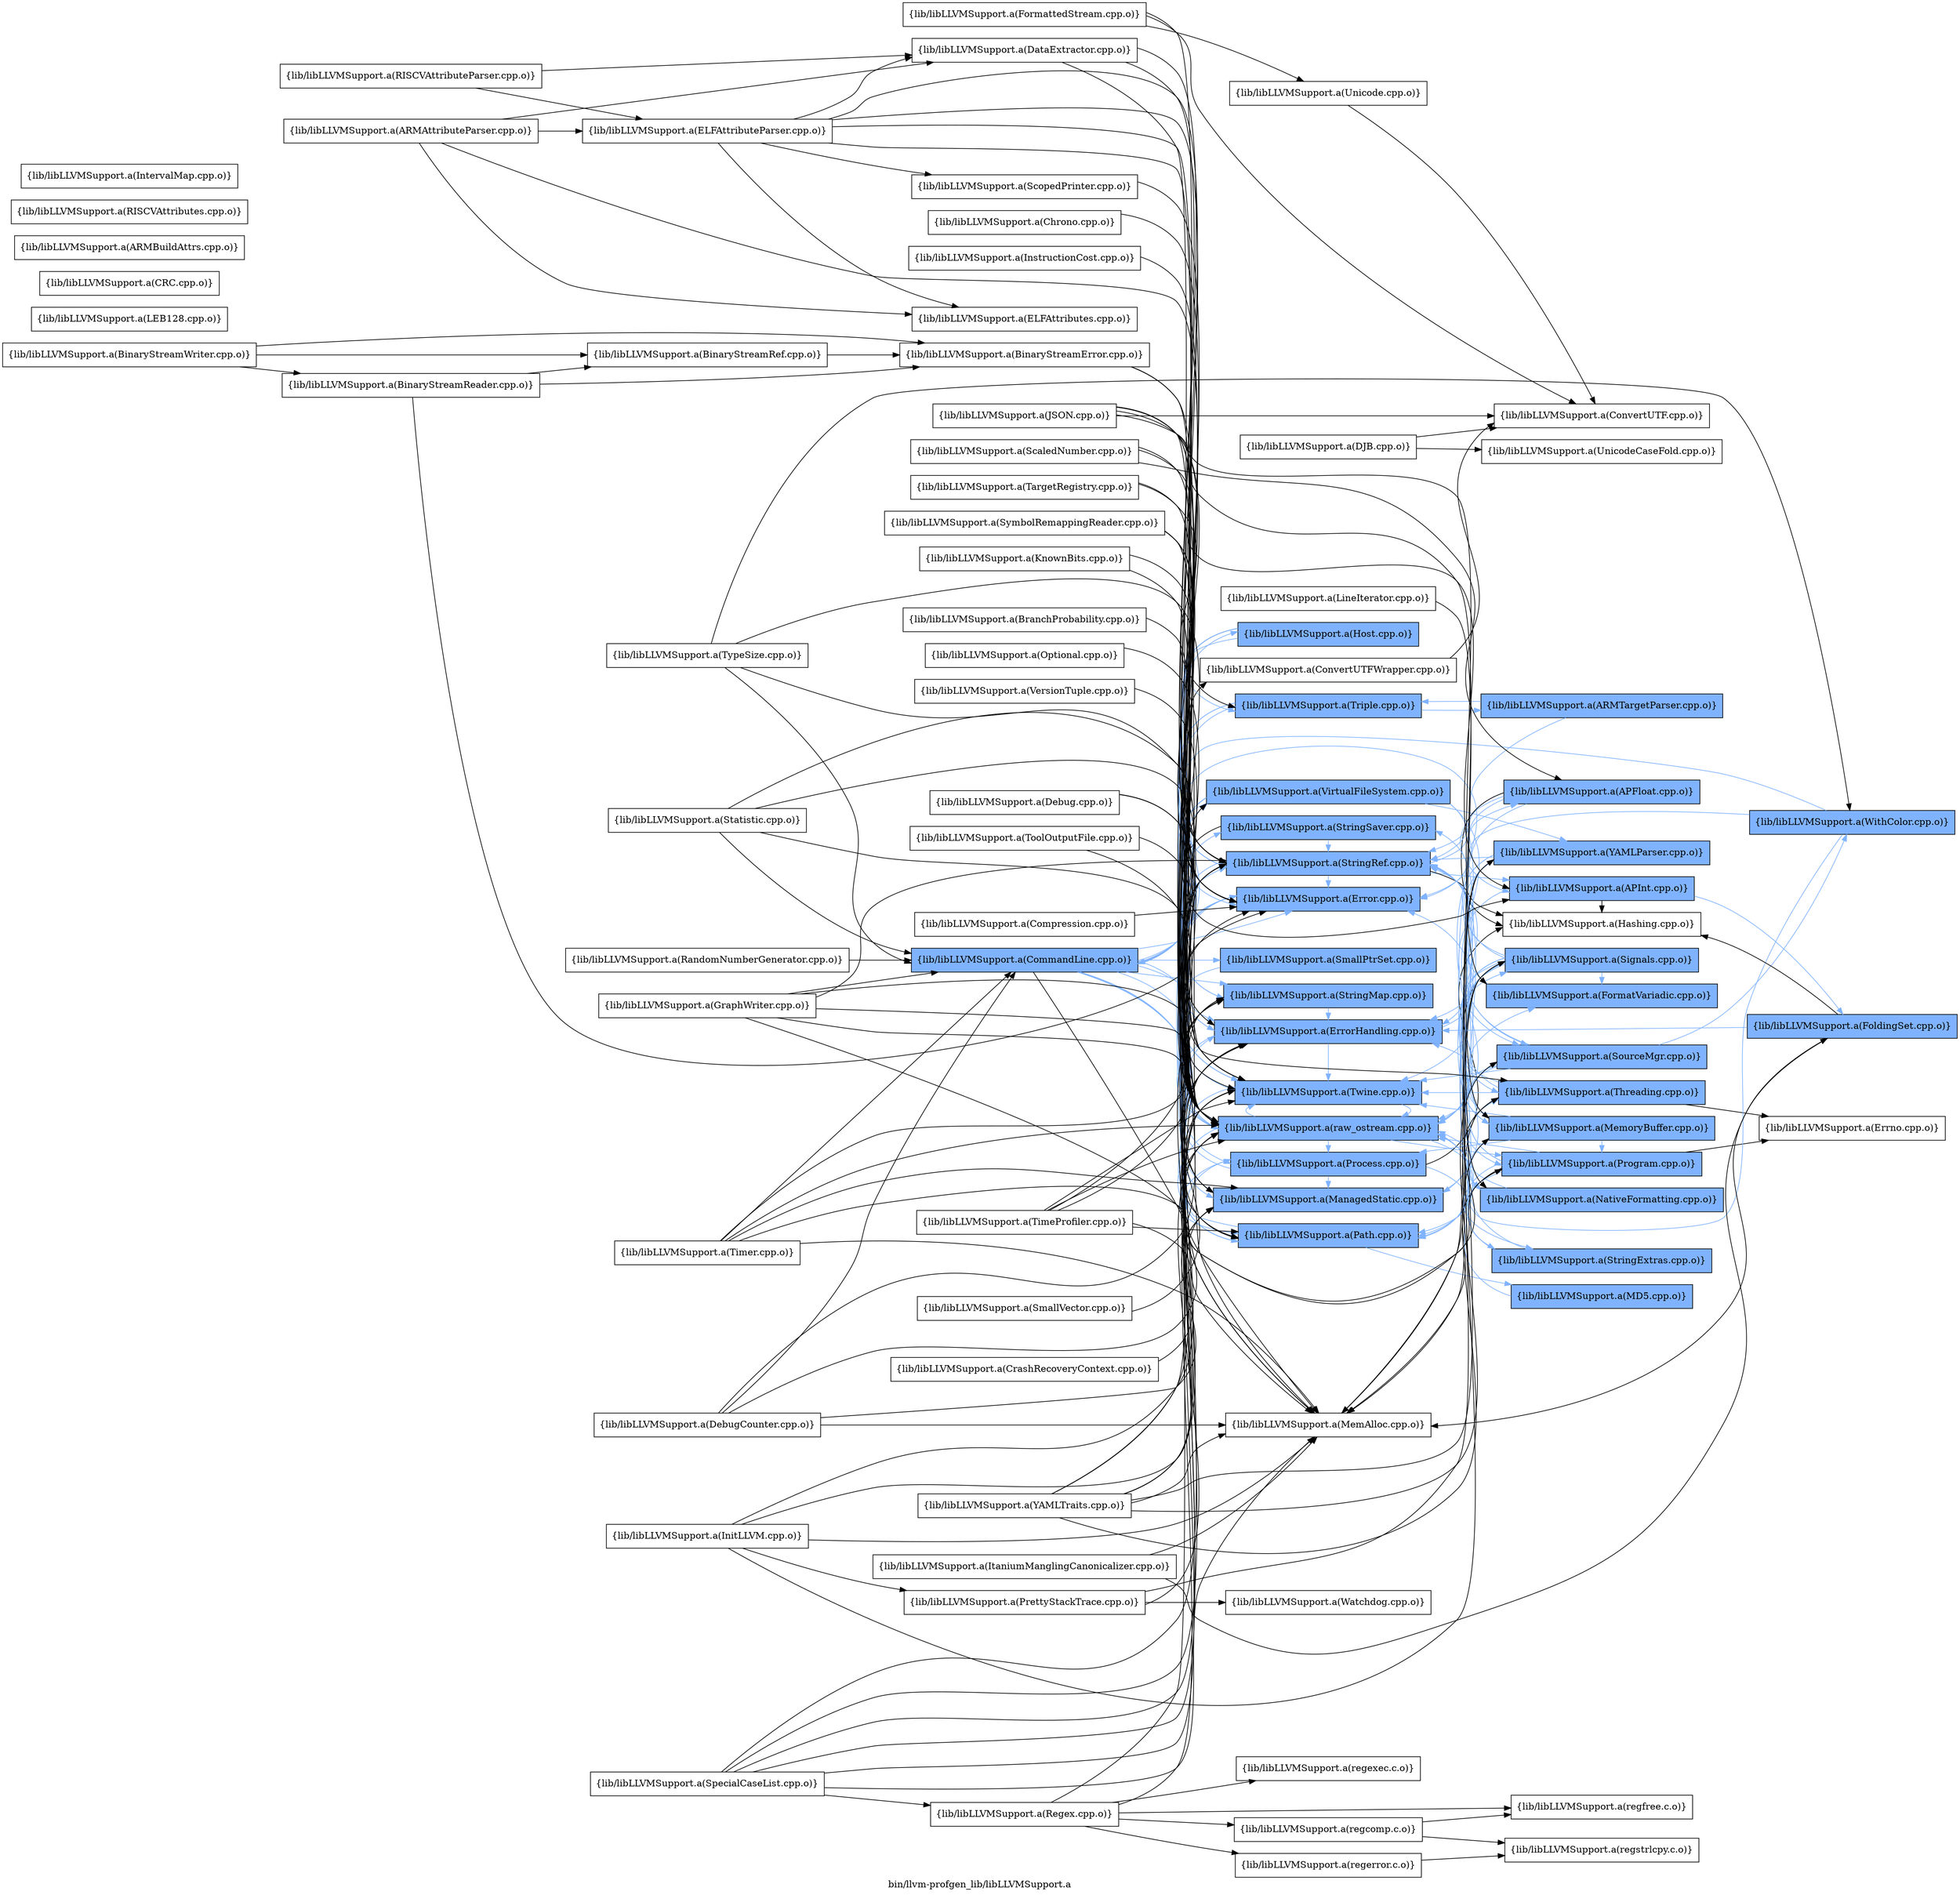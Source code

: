 digraph "bin/llvm-profgen_lib/libLLVMSupport.a" {
	label="bin/llvm-profgen_lib/libLLVMSupport.a";
	rankdir=LR;
	{ rank=same; Node0x5599c506e8a8;  }
	{ rank=same; Node0x5599c5064fd8; Node0x5599c5074ca8; Node0x5599c50754c8; Node0x5599c50711e8; Node0x5599c50718c8; Node0x5599c506f2f8; Node0x5599c506f1b8; Node0x5599c506ee48; Node0x5599c506cd28; Node0x5599c5070068; Node0x5599c5072cc8; Node0x5599c5071968; Node0x5599c5070568; Node0x5599c506b4c8; Node0x5599c50699e8; Node0x5599c5069e48;  }
	{ rank=same; Node0x5599c50648a8; Node0x5599c5070f18; Node0x5599c506bce8; Node0x5599c5072548; Node0x5599c5072ae8; Node0x5599c5069588; Node0x5599c50724a8; Node0x5599c50716e8; Node0x5599c50702e8; Node0x5599c506f5c8; Node0x5599c506b018; Node0x5599c5074b68; Node0x5599c5068598; Node0x5599c506f618; Node0x5599c506ea38;  }
	{ rank=same; Node0x5599c506e8a8;  }
	{ rank=same; Node0x5599c5064fd8; Node0x5599c5074ca8; Node0x5599c50754c8; Node0x5599c50711e8; Node0x5599c50718c8; Node0x5599c506f2f8; Node0x5599c506f1b8; Node0x5599c506ee48; Node0x5599c506cd28; Node0x5599c5070068; Node0x5599c5072cc8; Node0x5599c5071968; Node0x5599c5070568; Node0x5599c506b4c8; Node0x5599c50699e8; Node0x5599c5069e48;  }
	{ rank=same; Node0x5599c50648a8; Node0x5599c5070f18; Node0x5599c506bce8; Node0x5599c5072548; Node0x5599c5072ae8; Node0x5599c5069588; Node0x5599c50724a8; Node0x5599c50716e8; Node0x5599c50702e8; Node0x5599c506f5c8; Node0x5599c506b018; Node0x5599c5074b68; Node0x5599c5068598; Node0x5599c506f618; Node0x5599c506ea38;  }

	Node0x5599c506e8a8 [shape=record,shape=box,group=1,style=filled,fillcolor="0.600000 0.5 1",label="{lib/libLLVMSupport.a(CommandLine.cpp.o)}"];
	Node0x5599c506e8a8 -> Node0x5599c5064fd8;
	Node0x5599c506e8a8 -> Node0x5599c5074ca8[color="0.600000 0.5 1"];
	Node0x5599c506e8a8 -> Node0x5599c50754c8[color="0.600000 0.5 1"];
	Node0x5599c506e8a8 -> Node0x5599c50711e8[color="0.600000 0.5 1"];
	Node0x5599c506e8a8 -> Node0x5599c50718c8;
	Node0x5599c506e8a8 -> Node0x5599c506f2f8[color="0.600000 0.5 1"];
	Node0x5599c506e8a8 -> Node0x5599c506f1b8[color="0.600000 0.5 1"];
	Node0x5599c506e8a8 -> Node0x5599c506ee48[color="0.600000 0.5 1"];
	Node0x5599c506e8a8 -> Node0x5599c506cd28[color="0.600000 0.5 1"];
	Node0x5599c506e8a8 -> Node0x5599c5070068[color="0.600000 0.5 1"];
	Node0x5599c506e8a8 -> Node0x5599c5072cc8[color="0.600000 0.5 1"];
	Node0x5599c506e8a8 -> Node0x5599c5071968[color="0.600000 0.5 1"];
	Node0x5599c506e8a8 -> Node0x5599c5070568[color="0.600000 0.5 1"];
	Node0x5599c506e8a8 -> Node0x5599c506b4c8[color="0.600000 0.5 1"];
	Node0x5599c506e8a8 -> Node0x5599c50699e8[color="0.600000 0.5 1"];
	Node0x5599c506e8a8 -> Node0x5599c5069e48[color="0.600000 0.5 1"];
	Node0x5599c50697b8 [shape=record,shape=box,group=0,label="{lib/libLLVMSupport.a(InitLLVM.cpp.o)}"];
	Node0x5599c50697b8 -> Node0x5599c50754c8;
	Node0x5599c50697b8 -> Node0x5599c50711e8;
	Node0x5599c50697b8 -> Node0x5599c50718c8;
	Node0x5599c50697b8 -> Node0x5599c5076788;
	Node0x5599c50697b8 -> Node0x5599c5070f18;
	Node0x5599c50718c8 [shape=record,shape=box,group=0,label="{lib/libLLVMSupport.a(MemAlloc.cpp.o)}"];
	Node0x5599c5069588 [shape=record,shape=box,group=0,label="{lib/libLLVMSupport.a(Hashing.cpp.o)}"];
	Node0x5599c5075e78 [shape=record,shape=box,group=0,label="{lib/libLLVMSupport.a(Regex.cpp.o)}"];
	Node0x5599c5075e78 -> Node0x5599c506cd28;
	Node0x5599c5075e78 -> Node0x5599c5072cc8;
	Node0x5599c5075e78 -> Node0x5599c506e948;
	Node0x5599c5075e78 -> Node0x5599c506e268;
	Node0x5599c5075e78 -> Node0x5599c506eee8;
	Node0x5599c5075e78 -> Node0x5599c506a578;
	Node0x5599c506f1b8 [shape=record,shape=box,group=1,style=filled,fillcolor="0.600000 0.5 1",label="{lib/libLLVMSupport.a(StringMap.cpp.o)}"];
	Node0x5599c506f1b8 -> Node0x5599c50754c8[color="0.600000 0.5 1"];
	Node0x5599c506cd28 [shape=record,shape=box,group=1,style=filled,fillcolor="0.600000 0.5 1",label="{lib/libLLVMSupport.a(StringRef.cpp.o)}"];
	Node0x5599c506cd28 -> Node0x5599c5072548[color="0.600000 0.5 1"];
	Node0x5599c506cd28 -> Node0x5599c5072ae8[color="0.600000 0.5 1"];
	Node0x5599c506cd28 -> Node0x5599c5074ca8[color="0.600000 0.5 1"];
	Node0x5599c506cd28 -> Node0x5599c5069588;
	Node0x5599c5072cc8 [shape=record,shape=box,group=1,style=filled,fillcolor="0.600000 0.5 1",label="{lib/libLLVMSupport.a(Twine.cpp.o)}"];
	Node0x5599c5072cc8 -> Node0x5599c5070568[color="0.600000 0.5 1"];
	Node0x5599c506fd98 [shape=record,shape=box,group=1,style=filled,fillcolor="0.600000 0.5 1",label="{lib/libLLVMSupport.a(WithColor.cpp.o)}"];
	Node0x5599c506fd98 -> Node0x5599c506e8a8[color="0.600000 0.5 1"];
	Node0x5599c506fd98 -> Node0x5599c5074ca8[color="0.600000 0.5 1"];
	Node0x5599c506fd98 -> Node0x5599c5070568[color="0.600000 0.5 1"];
	Node0x5599c5070568 [shape=record,shape=box,group=1,style=filled,fillcolor="0.600000 0.5 1",label="{lib/libLLVMSupport.a(raw_ostream.cpp.o)}"];
	Node0x5599c5070568 -> Node0x5599c5074ca8[color="0.600000 0.5 1"];
	Node0x5599c5070568 -> Node0x5599c50754c8[color="0.600000 0.5 1"];
	Node0x5599c5070568 -> Node0x5599c506b018[color="0.600000 0.5 1"];
	Node0x5599c5070568 -> Node0x5599c5074b68[color="0.600000 0.5 1"];
	Node0x5599c5070568 -> Node0x5599c5072cc8[color="0.600000 0.5 1"];
	Node0x5599c5070568 -> Node0x5599c50699e8[color="0.600000 0.5 1"];
	Node0x5599c5070568 -> Node0x5599c5069e48[color="0.600000 0.5 1"];
	Node0x5599c5070568 -> Node0x5599c5068598[color="0.600000 0.5 1"];
	Node0x5599c50699e8 [shape=record,shape=box,group=1,style=filled,fillcolor="0.600000 0.5 1",label="{lib/libLLVMSupport.a(Path.cpp.o)}"];
	Node0x5599c50699e8 -> Node0x5599c5074ca8[color="0.600000 0.5 1"];
	Node0x5599c50699e8 -> Node0x5599c506f618[color="0.600000 0.5 1"];
	Node0x5599c50699e8 -> Node0x5599c506cd28[color="0.600000 0.5 1"];
	Node0x5599c50699e8 -> Node0x5599c5072cc8[color="0.600000 0.5 1"];
	Node0x5599c50699e8 -> Node0x5599c5069e48[color="0.600000 0.5 1"];
	Node0x5599c506f618 [shape=record,shape=box,group=1,style=filled,fillcolor="0.600000 0.5 1",label="{lib/libLLVMSupport.a(MD5.cpp.o)}"];
	Node0x5599c506f618 -> Node0x5599c5070568[color="0.600000 0.5 1"];
	Node0x5599c5074ca8 [shape=record,shape=box,group=1,style=filled,fillcolor="0.600000 0.5 1",label="{lib/libLLVMSupport.a(Error.cpp.o)}"];
	Node0x5599c5074ca8 -> Node0x5599c50754c8[color="0.600000 0.5 1"];
	Node0x5599c5074ca8 -> Node0x5599c50711e8[color="0.600000 0.5 1"];
	Node0x5599c5074ca8 -> Node0x5599c5072cc8[color="0.600000 0.5 1"];
	Node0x5599c5074ca8 -> Node0x5599c5070568[color="0.600000 0.5 1"];
	Node0x5599c5070068 [shape=record,shape=box,group=1,style=filled,fillcolor="0.600000 0.5 1",label="{lib/libLLVMSupport.a(Triple.cpp.o)}"];
	Node0x5599c5070068 -> Node0x5599c506cd28[color="0.600000 0.5 1"];
	Node0x5599c5070068 -> Node0x5599c50724a8[color="0.600000 0.5 1"];
	Node0x5599c5070068 -> Node0x5599c5072cc8[color="0.600000 0.5 1"];
	Node0x5599c5070c48 [shape=record,shape=box,group=0,label="{lib/libLLVMSupport.a(TargetRegistry.cpp.o)}"];
	Node0x5599c5070c48 -> Node0x5599c5070068;
	Node0x5599c5070c48 -> Node0x5599c5070568;
	Node0x5599c506f2f8 [shape=record,shape=box,group=1,style=filled,fillcolor="0.600000 0.5 1",label="{lib/libLLVMSupport.a(SmallPtrSet.cpp.o)}"];
	Node0x5599c506f2f8 -> Node0x5599c50754c8[color="0.600000 0.5 1"];
	Node0x5599c5072ae8 [shape=record,shape=box,group=1,style=filled,fillcolor="0.600000 0.5 1",label="{lib/libLLVMSupport.a(APInt.cpp.o)}"];
	Node0x5599c5072ae8 -> Node0x5599c50734e8[color="0.600000 0.5 1"];
	Node0x5599c5072ae8 -> Node0x5599c5069588;
	Node0x5599c5072ae8 -> Node0x5599c5070568[color="0.600000 0.5 1"];
	Node0x5599c50754c8 [shape=record,shape=box,group=1,style=filled,fillcolor="0.600000 0.5 1",label="{lib/libLLVMSupport.a(ErrorHandling.cpp.o)}"];
	Node0x5599c50754c8 -> Node0x5599c5072cc8[color="0.600000 0.5 1"];
	Node0x5599c50754c8 -> Node0x5599c5070568[color="0.600000 0.5 1"];
	Node0x5599c50754c8 -> Node0x5599c5070f18[color="0.600000 0.5 1"];
	Node0x5599c506ef88 [shape=record,shape=box,group=0,label="{lib/libLLVMSupport.a(Compression.cpp.o)}"];
	Node0x5599c506ef88 -> Node0x5599c5074ca8;
	Node0x5599c50702e8 [shape=record,shape=box,group=1,style=filled,fillcolor="0.600000 0.5 1",label="{lib/libLLVMSupport.a(SourceMgr.cpp.o)}"];
	Node0x5599c50702e8 -> Node0x5599c50716e8[color="0.600000 0.5 1"];
	Node0x5599c50702e8 -> Node0x5599c506cd28[color="0.600000 0.5 1"];
	Node0x5599c50702e8 -> Node0x5599c5072cc8[color="0.600000 0.5 1"];
	Node0x5599c50702e8 -> Node0x5599c506fd98[color="0.600000 0.5 1"];
	Node0x5599c50702e8 -> Node0x5599c5070568[color="0.600000 0.5 1"];
	Node0x5599c50702e8 -> Node0x5599c50699e8[color="0.600000 0.5 1"];
	Node0x5599c5070f18 [shape=record,shape=box,group=1,style=filled,fillcolor="0.600000 0.5 1",label="{lib/libLLVMSupport.a(Signals.cpp.o)}"];
	Node0x5599c5070f18 -> Node0x5599c506e8a8[color="0.600000 0.5 1"];
	Node0x5599c5070f18 -> Node0x5599c50754c8[color="0.600000 0.5 1"];
	Node0x5599c5070f18 -> Node0x5599c506b018[color="0.600000 0.5 1"];
	Node0x5599c5070f18 -> Node0x5599c50711e8[color="0.600000 0.5 1"];
	Node0x5599c5070f18 -> Node0x5599c50718c8;
	Node0x5599c5070f18 -> Node0x5599c50716e8[color="0.600000 0.5 1"];
	Node0x5599c5070f18 -> Node0x5599c5074b68[color="0.600000 0.5 1"];
	Node0x5599c5070f18 -> Node0x5599c506cd28[color="0.600000 0.5 1"];
	Node0x5599c5070f18 -> Node0x5599c5072cc8[color="0.600000 0.5 1"];
	Node0x5599c5070f18 -> Node0x5599c5070568[color="0.600000 0.5 1"];
	Node0x5599c5070f18 -> Node0x5599c50699e8[color="0.600000 0.5 1"];
	Node0x5599c5070f18 -> Node0x5599c5068598[color="0.600000 0.5 1"];
	Node0x5599c5070f18 -> Node0x5599c506bce8[color="0.600000 0.5 1"];
	Node0x5599c5068228 [shape=record,shape=box,group=0,label="{lib/libLLVMSupport.a(LEB128.cpp.o)}"];
	Node0x5599c5062e68 [shape=record,shape=box,group=0,label="{lib/libLLVMSupport.a(CRC.cpp.o)}"];
	Node0x5599c5072548 [shape=record,shape=box,group=1,style=filled,fillcolor="0.600000 0.5 1",label="{lib/libLLVMSupport.a(APFloat.cpp.o)}"];
	Node0x5599c5072548 -> Node0x5599c5072ae8[color="0.600000 0.5 1"];
	Node0x5599c5072548 -> Node0x5599c5074ca8[color="0.600000 0.5 1"];
	Node0x5599c5072548 -> Node0x5599c5069588;
	Node0x5599c5072548 -> Node0x5599c506cd28[color="0.600000 0.5 1"];
	Node0x5599c5072548 -> Node0x5599c5070568[color="0.600000 0.5 1"];
	Node0x5599c5072a98 [shape=record,shape=box,group=0,label="{lib/libLLVMSupport.a(TypeSize.cpp.o)}"];
	Node0x5599c5072a98 -> Node0x5599c506e8a8;
	Node0x5599c5072a98 -> Node0x5599c50754c8;
	Node0x5599c5072a98 -> Node0x5599c506fd98;
	Node0x5599c5072a98 -> Node0x5599c5070568;
	Node0x5599c50711e8 [shape=record,shape=box,group=1,style=filled,fillcolor="0.600000 0.5 1",label="{lib/libLLVMSupport.a(ManagedStatic.cpp.o)}"];
	Node0x5599c50711e8 -> Node0x5599c506bce8[color="0.600000 0.5 1"];
	Node0x5599c506ee48 [shape=record,shape=box,group=1,style=filled,fillcolor="0.600000 0.5 1",label="{lib/libLLVMSupport.a(StringSaver.cpp.o)}"];
	Node0x5599c506ee48 -> Node0x5599c50718c8;
	Node0x5599c506ee48 -> Node0x5599c506cd28[color="0.600000 0.5 1"];
	Node0x5599c50734e8 [shape=record,shape=box,group=1,style=filled,fillcolor="0.600000 0.5 1",label="{lib/libLLVMSupport.a(FoldingSet.cpp.o)}"];
	Node0x5599c50734e8 -> Node0x5599c50754c8[color="0.600000 0.5 1"];
	Node0x5599c50734e8 -> Node0x5599c5069588;
	Node0x5599c50734e8 -> Node0x5599c50718c8;
	Node0x5599c506ea38 [shape=record,shape=box,group=1,style=filled,fillcolor="0.600000 0.5 1",label="{lib/libLLVMSupport.a(StringExtras.cpp.o)}"];
	Node0x5599c506ea38 -> Node0x5599c506cd28[color="0.600000 0.5 1"];
	Node0x5599c506ea38 -> Node0x5599c5070568[color="0.600000 0.5 1"];
	Node0x5599c5073998 [shape=record,shape=box,group=0,label="{lib/libLLVMSupport.a(FormattedStream.cpp.o)}"];
	Node0x5599c5073998 -> Node0x5599c50648a8;
	Node0x5599c5073998 -> Node0x5599c5070ce8;
	Node0x5599c5073998 -> Node0x5599c5070568;
	Node0x5599c506bce8 [shape=record,shape=box,group=1,style=filled,fillcolor="0.600000 0.5 1",label="{lib/libLLVMSupport.a(Threading.cpp.o)}"];
	Node0x5599c506bce8 -> Node0x5599c50754c8[color="0.600000 0.5 1"];
	Node0x5599c506bce8 -> Node0x5599c50718c8;
	Node0x5599c506bce8 -> Node0x5599c506cd28[color="0.600000 0.5 1"];
	Node0x5599c506bce8 -> Node0x5599c5072cc8[color="0.600000 0.5 1"];
	Node0x5599c506bce8 -> Node0x5599c5068868;
	Node0x5599c5076788 [shape=record,shape=box,group=0,label="{lib/libLLVMSupport.a(PrettyStackTrace.cpp.o)}"];
	Node0x5599c5076788 -> Node0x5599c5070568;
	Node0x5599c5076788 -> Node0x5599c5070f18;
	Node0x5599c5076788 -> Node0x5599c506cb48;
	Node0x5599c506b018 [shape=record,shape=box,group=1,style=filled,fillcolor="0.600000 0.5 1",label="{lib/libLLVMSupport.a(FormatVariadic.cpp.o)}"];
	Node0x5599c506b018 -> Node0x5599c506cd28[color="0.600000 0.5 1"];
	Node0x5599c5074b68 [shape=record,shape=box,group=1,style=filled,fillcolor="0.600000 0.5 1",label="{lib/libLLVMSupport.a(NativeFormatting.cpp.o)}"];
	Node0x5599c5074b68 -> Node0x5599c5070568[color="0.600000 0.5 1"];
	Node0x5599c50716e8 [shape=record,shape=box,group=1,style=filled,fillcolor="0.600000 0.5 1",label="{lib/libLLVMSupport.a(MemoryBuffer.cpp.o)}"];
	Node0x5599c50716e8 -> Node0x5599c5074ca8[color="0.600000 0.5 1"];
	Node0x5599c50716e8 -> Node0x5599c5072cc8[color="0.600000 0.5 1"];
	Node0x5599c50716e8 -> Node0x5599c50699e8[color="0.600000 0.5 1"];
	Node0x5599c50716e8 -> Node0x5599c5069e48[color="0.600000 0.5 1"];
	Node0x5599c50716e8 -> Node0x5599c5068598[color="0.600000 0.5 1"];
	Node0x5599c5064178 [shape=record,shape=box,group=0,label="{lib/libLLVMSupport.a(DataExtractor.cpp.o)}"];
	Node0x5599c5064178 -> Node0x5599c5074ca8;
	Node0x5599c5064178 -> Node0x5599c506cd28;
	Node0x5599c5064178 -> Node0x5599c5070568;
	Node0x5599c506b4c8 [shape=record,shape=box,group=1,style=filled,fillcolor="0.600000 0.5 1",label="{lib/libLLVMSupport.a(Host.cpp.o)}"];
	Node0x5599c506b4c8 -> Node0x5599c50718c8;
	Node0x5599c506b4c8 -> Node0x5599c506f1b8[color="0.600000 0.5 1"];
	Node0x5599c506b4c8 -> Node0x5599c506cd28[color="0.600000 0.5 1"];
	Node0x5599c506b4c8 -> Node0x5599c5070068[color="0.600000 0.5 1"];
	Node0x5599c506b4c8 -> Node0x5599c5070568[color="0.600000 0.5 1"];
	Node0x5599c50759c8 [shape=record,shape=box,group=0,label="{lib/libLLVMSupport.a(ARMBuildAttrs.cpp.o)}"];
	Node0x5599c5076738 [shape=record,shape=box,group=0,label="{lib/libLLVMSupport.a(ELFAttributeParser.cpp.o)}"];
	Node0x5599c5076738 -> Node0x5599c5064178;
	Node0x5599c5076738 -> Node0x5599c5074578;
	Node0x5599c5076738 -> Node0x5599c5074ca8;
	Node0x5599c5076738 -> Node0x5599c506d2c8;
	Node0x5599c5076738 -> Node0x5599c506cd28;
	Node0x5599c5076738 -> Node0x5599c5072cc8;
	Node0x5599c5076738 -> Node0x5599c5070568;
	Node0x5599c506d8b8 [shape=record,shape=box,group=0,label="{lib/libLLVMSupport.a(RISCVAttributes.cpp.o)}"];
	Node0x5599c5074938 [shape=record,shape=box,group=0,label="{lib/libLLVMSupport.a(BinaryStreamReader.cpp.o)}"];
	Node0x5599c5074938 -> Node0x5599c5076878;
	Node0x5599c5074938 -> Node0x5599c50750b8;
	Node0x5599c5074938 -> Node0x5599c5074ca8;
	Node0x5599c5076878 [shape=record,shape=box,group=0,label="{lib/libLLVMSupport.a(BinaryStreamError.cpp.o)}"];
	Node0x5599c5076878 -> Node0x5599c5074ca8;
	Node0x5599c5076878 -> Node0x5599c5070568;
	Node0x5599c50750b8 [shape=record,shape=box,group=0,label="{lib/libLLVMSupport.a(BinaryStreamRef.cpp.o)}"];
	Node0x5599c50750b8 -> Node0x5599c5076878;
	Node0x5599c50760f8 [shape=record,shape=box,group=0,label="{lib/libLLVMSupport.a(ARMAttributeParser.cpp.o)}"];
	Node0x5599c50760f8 -> Node0x5599c5064178;
	Node0x5599c50760f8 -> Node0x5599c5076738;
	Node0x5599c50760f8 -> Node0x5599c5074578;
	Node0x5599c50760f8 -> Node0x5599c5070568;
	Node0x5599c5074578 [shape=record,shape=box,group=0,label="{lib/libLLVMSupport.a(ELFAttributes.cpp.o)}"];
	Node0x5599c5075888 [shape=record,shape=box,group=0,label="{lib/libLLVMSupport.a(Chrono.cpp.o)}"];
	Node0x5599c5075888 -> Node0x5599c5070568;
	Node0x5599c5064fd8 [shape=record,shape=box,group=0,label="{lib/libLLVMSupport.a(ConvertUTFWrapper.cpp.o)}"];
	Node0x5599c5064fd8 -> Node0x5599c50648a8;
	Node0x5599c5071968 [shape=record,shape=box,group=1,style=filled,fillcolor="0.600000 0.5 1",label="{lib/libLLVMSupport.a(VirtualFileSystem.cpp.o)}"];
	Node0x5599c5071968 -> Node0x5599c5074ca8[color="0.600000 0.5 1"];
	Node0x5599c5071968 -> Node0x5599c50718c8;
	Node0x5599c5071968 -> Node0x5599c50716e8[color="0.600000 0.5 1"];
	Node0x5599c5071968 -> Node0x5599c50702e8[color="0.600000 0.5 1"];
	Node0x5599c5071968 -> Node0x5599c506f1b8[color="0.600000 0.5 1"];
	Node0x5599c5071968 -> Node0x5599c506cd28[color="0.600000 0.5 1"];
	Node0x5599c5071968 -> Node0x5599c5072cc8[color="0.600000 0.5 1"];
	Node0x5599c5071968 -> Node0x5599c506f5c8[color="0.600000 0.5 1"];
	Node0x5599c5071968 -> Node0x5599c5070568[color="0.600000 0.5 1"];
	Node0x5599c5071968 -> Node0x5599c50699e8[color="0.600000 0.5 1"];
	Node0x5599c5069e48 [shape=record,shape=box,group=1,style=filled,fillcolor="0.600000 0.5 1",label="{lib/libLLVMSupport.a(Process.cpp.o)}"];
	Node0x5599c5069e48 -> Node0x5599c5074ca8[color="0.600000 0.5 1"];
	Node0x5599c5069e48 -> Node0x5599c5069588;
	Node0x5599c5069e48 -> Node0x5599c50711e8[color="0.600000 0.5 1"];
	Node0x5599c5069e48 -> Node0x5599c506ea38[color="0.600000 0.5 1"];
	Node0x5599c5069e48 -> Node0x5599c50699e8[color="0.600000 0.5 1"];
	Node0x5599c50648a8 [shape=record,shape=box,group=0,label="{lib/libLLVMSupport.a(ConvertUTF.cpp.o)}"];
	Node0x5599c5075fb8 [shape=record,shape=box,group=0,label="{lib/libLLVMSupport.a(Debug.cpp.o)}"];
	Node0x5599c5075fb8 -> Node0x5599c50711e8;
	Node0x5599c5075fb8 -> Node0x5599c5070568;
	Node0x5599c506d2c8 [shape=record,shape=box,group=0,label="{lib/libLLVMSupport.a(ScopedPrinter.cpp.o)}"];
	Node0x5599c506d2c8 -> Node0x5599c5070568;
	Node0x5599c5070ce8 [shape=record,shape=box,group=0,label="{lib/libLLVMSupport.a(Unicode.cpp.o)}"];
	Node0x5599c5070ce8 -> Node0x5599c50648a8;
	Node0x5599c506a488 [shape=record,shape=box,group=0,label="{lib/libLLVMSupport.a(InstructionCost.cpp.o)}"];
	Node0x5599c506a488 -> Node0x5599c5070568;
	Node0x5599c5067ff8 [shape=record,shape=box,group=0,label="{lib/libLLVMSupport.a(ItaniumManglingCanonicalizer.cpp.o)}"];
	Node0x5599c5067ff8 -> Node0x5599c50734e8;
	Node0x5599c5067ff8 -> Node0x5599c50718c8;
	Node0x5599c5068f48 [shape=record,shape=box,group=0,label="{lib/libLLVMSupport.a(LineIterator.cpp.o)}"];
	Node0x5599c5068f48 -> Node0x5599c50716e8;
	Node0x5599c5068598 [shape=record,shape=box,group=1,style=filled,fillcolor="0.600000 0.5 1",label="{lib/libLLVMSupport.a(Program.cpp.o)}"];
	Node0x5599c5068598 -> Node0x5599c50718c8;
	Node0x5599c5068598 -> Node0x5599c506ea38[color="0.600000 0.5 1"];
	Node0x5599c5068598 -> Node0x5599c506ee48[color="0.600000 0.5 1"];
	Node0x5599c5068598 -> Node0x5599c506cd28[color="0.600000 0.5 1"];
	Node0x5599c5068598 -> Node0x5599c5070568[color="0.600000 0.5 1"];
	Node0x5599c5068598 -> Node0x5599c50699e8[color="0.600000 0.5 1"];
	Node0x5599c5068598 -> Node0x5599c5068868;
	Node0x5599c506cb48 [shape=record,shape=box,group=0,label="{lib/libLLVMSupport.a(Watchdog.cpp.o)}"];
	Node0x5599c5076af8 [shape=record,shape=box,group=0,label="{lib/libLLVMSupport.a(RandomNumberGenerator.cpp.o)}"];
	Node0x5599c5076af8 -> Node0x5599c506e8a8;
	Node0x5599c506e948 [shape=record,shape=box,group=0,label="{lib/libLLVMSupport.a(regcomp.c.o)}"];
	Node0x5599c506e948 -> Node0x5599c506a578;
	Node0x5599c506e948 -> Node0x5599c506b248;
	Node0x5599c506e268 [shape=record,shape=box,group=0,label="{lib/libLLVMSupport.a(regerror.c.o)}"];
	Node0x5599c506e268 -> Node0x5599c506b248;
	Node0x5599c506eee8 [shape=record,shape=box,group=0,label="{lib/libLLVMSupport.a(regexec.c.o)}"];
	Node0x5599c506a578 [shape=record,shape=box,group=0,label="{lib/libLLVMSupport.a(regfree.c.o)}"];
	Node0x5599c506d138 [shape=record,shape=box,group=0,label="{lib/libLLVMSupport.a(RISCVAttributeParser.cpp.o)}"];
	Node0x5599c506d138 -> Node0x5599c5064178;
	Node0x5599c506d138 -> Node0x5599c5076738;
	Node0x5599c506e218 [shape=record,shape=box,group=0,label="{lib/libLLVMSupport.a(SmallVector.cpp.o)}"];
	Node0x5599c506e218 -> Node0x5599c50754c8;
	Node0x5599c5070798 [shape=record,shape=box,group=0,label="{lib/libLLVMSupport.a(Statistic.cpp.o)}"];
	Node0x5599c5070798 -> Node0x5599c506e8a8;
	Node0x5599c5070798 -> Node0x5599c50711e8;
	Node0x5599c5070798 -> Node0x5599c5070568;
	Node0x5599c5070798 -> Node0x5599c506bce8;
	Node0x5599c506df48 [shape=record,shape=box,group=0,label="{lib/libLLVMSupport.a(SymbolRemappingReader.cpp.o)}"];
	Node0x5599c506df48 -> Node0x5599c5074ca8;
	Node0x5599c506df48 -> Node0x5599c506cd28;
	Node0x5599c506df48 -> Node0x5599c5072cc8;
	Node0x5599c506df48 -> Node0x5599c5070568;
	Node0x5599c5070f68 [shape=record,shape=box,group=0,label="{lib/libLLVMSupport.a(TimeProfiler.cpp.o)}"];
	Node0x5599c5070f68 -> Node0x5599c5074ca8;
	Node0x5599c5070f68 -> Node0x5599c50718c8;
	Node0x5599c5070f68 -> Node0x5599c506f1b8;
	Node0x5599c5070f68 -> Node0x5599c5072cc8;
	Node0x5599c5070f68 -> Node0x5599c5070568;
	Node0x5599c5070f68 -> Node0x5599c50699e8;
	Node0x5599c5070a18 [shape=record,shape=box,group=0,label="{lib/libLLVMSupport.a(JSON.cpp.o)}"];
	Node0x5599c5070a18 -> Node0x5599c50648a8;
	Node0x5599c5070a18 -> Node0x5599c5074ca8;
	Node0x5599c5070a18 -> Node0x5599c506b018;
	Node0x5599c5070a18 -> Node0x5599c50718c8;
	Node0x5599c5070a18 -> Node0x5599c5074b68;
	Node0x5599c5070a18 -> Node0x5599c506cd28;
	Node0x5599c5070a18 -> Node0x5599c5072cc8;
	Node0x5599c5070a18 -> Node0x5599c5070568;
	Node0x5599c5071b98 [shape=record,shape=box,group=0,label="{lib/libLLVMSupport.a(Timer.cpp.o)}"];
	Node0x5599c5071b98 -> Node0x5599c506e8a8;
	Node0x5599c5071b98 -> Node0x5599c50711e8;
	Node0x5599c5071b98 -> Node0x5599c50718c8;
	Node0x5599c5071b98 -> Node0x5599c506f1b8;
	Node0x5599c5071b98 -> Node0x5599c5070568;
	Node0x5599c5071b98 -> Node0x5599c506bce8;
	Node0x5599c506f848 [shape=record,shape=box,group=0,label="{lib/libLLVMSupport.a(ToolOutputFile.cpp.o)}"];
	Node0x5599c506f848 -> Node0x5599c5070568;
	Node0x5599c506f848 -> Node0x5599c50699e8;
	Node0x5599c50724a8 [shape=record,shape=box,group=1,style=filled,fillcolor="0.600000 0.5 1",label="{lib/libLLVMSupport.a(ARMTargetParser.cpp.o)}"];
	Node0x5599c50724a8 -> Node0x5599c506cd28[color="0.600000 0.5 1"];
	Node0x5599c50724a8 -> Node0x5599c5070068[color="0.600000 0.5 1"];
	Node0x5599c506f5c8 [shape=record,shape=box,group=1,style=filled,fillcolor="0.600000 0.5 1",label="{lib/libLLVMSupport.a(YAMLParser.cpp.o)}"];
	Node0x5599c506f5c8 -> Node0x5599c50754c8[color="0.600000 0.5 1"];
	Node0x5599c506f5c8 -> Node0x5599c50718c8;
	Node0x5599c506f5c8 -> Node0x5599c50716e8[color="0.600000 0.5 1"];
	Node0x5599c506f5c8 -> Node0x5599c50702e8[color="0.600000 0.5 1"];
	Node0x5599c506f5c8 -> Node0x5599c506cd28[color="0.600000 0.5 1"];
	Node0x5599c506f5c8 -> Node0x5599c5070568[color="0.600000 0.5 1"];
	Node0x5599c506b248 [shape=record,shape=box,group=0,label="{lib/libLLVMSupport.a(regstrlcpy.c.o)}"];
	Node0x5599c506a118 [shape=record,shape=box,group=0,label="{lib/libLLVMSupport.a(CrashRecoveryContext.cpp.o)}"];
	Node0x5599c506a118 -> Node0x5599c50711e8;
	Node0x5599c5068868 [shape=record,shape=box,group=0,label="{lib/libLLVMSupport.a(Errno.cpp.o)}"];
	Node0x5599c5064538 [shape=record,shape=box,group=0,label="{lib/libLLVMSupport.a(BranchProbability.cpp.o)}"];
	Node0x5599c5064538 -> Node0x5599c5070568;
	Node0x5599c506b658 [shape=record,shape=box,group=0,label="{lib/libLLVMSupport.a(SpecialCaseList.cpp.o)}"];
	Node0x5599c506b658 -> Node0x5599c50754c8;
	Node0x5599c506b658 -> Node0x5599c50718c8;
	Node0x5599c506b658 -> Node0x5599c5075e78;
	Node0x5599c506b658 -> Node0x5599c506f1b8;
	Node0x5599c506b658 -> Node0x5599c506cd28;
	Node0x5599c506b658 -> Node0x5599c5072cc8;
	Node0x5599c506b658 -> Node0x5599c5071968;
	Node0x5599c5069268 [shape=record,shape=box,group=0,label="{lib/libLLVMSupport.a(GraphWriter.cpp.o)}"];
	Node0x5599c5069268 -> Node0x5599c506e8a8;
	Node0x5599c5069268 -> Node0x5599c506cd28;
	Node0x5599c5069268 -> Node0x5599c5072cc8;
	Node0x5599c5069268 -> Node0x5599c5070568;
	Node0x5599c5069268 -> Node0x5599c50699e8;
	Node0x5599c5069268 -> Node0x5599c5068598;
	Node0x5599c5074a78 [shape=record,shape=box,group=0,label="{lib/libLLVMSupport.a(DebugCounter.cpp.o)}"];
	Node0x5599c5074a78 -> Node0x5599c506e8a8;
	Node0x5599c5074a78 -> Node0x5599c50711e8;
	Node0x5599c5074a78 -> Node0x5599c50718c8;
	Node0x5599c5074a78 -> Node0x5599c506cd28;
	Node0x5599c5074a78 -> Node0x5599c5070568;
	Node0x5599c5068688 [shape=record,shape=box,group=0,label="{lib/libLLVMSupport.a(ScaledNumber.cpp.o)}"];
	Node0x5599c5068688 -> Node0x5599c5072548;
	Node0x5599c5068688 -> Node0x5599c5072ae8;
	Node0x5599c5068688 -> Node0x5599c5070568;
	Node0x5599c50643f8 [shape=record,shape=box,group=0,label="{lib/libLLVMSupport.a(Optional.cpp.o)}"];
	Node0x5599c50643f8 -> Node0x5599c5070568;
	Node0x5599c5065668 [shape=record,shape=box,group=0,label="{lib/libLLVMSupport.a(KnownBits.cpp.o)}"];
	Node0x5599c5065668 -> Node0x5599c5072ae8;
	Node0x5599c5065668 -> Node0x5599c5070568;
	Node0x5599c5064da8 [shape=record,shape=box,group=0,label="{lib/libLLVMSupport.a(DJB.cpp.o)}"];
	Node0x5599c5064da8 -> Node0x5599c50648a8;
	Node0x5599c5064da8 -> Node0x5599c506a9d8;
	Node0x5599c506a9d8 [shape=record,shape=box,group=0,label="{lib/libLLVMSupport.a(UnicodeCaseFold.cpp.o)}"];
	Node0x5599c5065e88 [shape=record,shape=box,group=0,label="{lib/libLLVMSupport.a(IntervalMap.cpp.o)}"];
	Node0x5599c506cb98 [shape=record,shape=box,group=0,label="{lib/libLLVMSupport.a(BinaryStreamWriter.cpp.o)}"];
	Node0x5599c506cb98 -> Node0x5599c5076878;
	Node0x5599c506cb98 -> Node0x5599c5074938;
	Node0x5599c506cb98 -> Node0x5599c50750b8;
	Node0x5599c5076008 [shape=record,shape=box,group=0,label="{lib/libLLVMSupport.a(YAMLTraits.cpp.o)}"];
	Node0x5599c5076008 -> Node0x5599c50754c8;
	Node0x5599c5076008 -> Node0x5599c50718c8;
	Node0x5599c5076008 -> Node0x5599c50716e8;
	Node0x5599c5076008 -> Node0x5599c50702e8;
	Node0x5599c5076008 -> Node0x5599c506f1b8;
	Node0x5599c5076008 -> Node0x5599c506cd28;
	Node0x5599c5076008 -> Node0x5599c5072cc8;
	Node0x5599c5076008 -> Node0x5599c506f5c8;
	Node0x5599c5076008 -> Node0x5599c5070568;
	Node0x5599c5075a18 [shape=record,shape=box,group=0,label="{lib/libLLVMSupport.a(VersionTuple.cpp.o)}"];
	Node0x5599c5075a18 -> Node0x5599c5070568;
}
